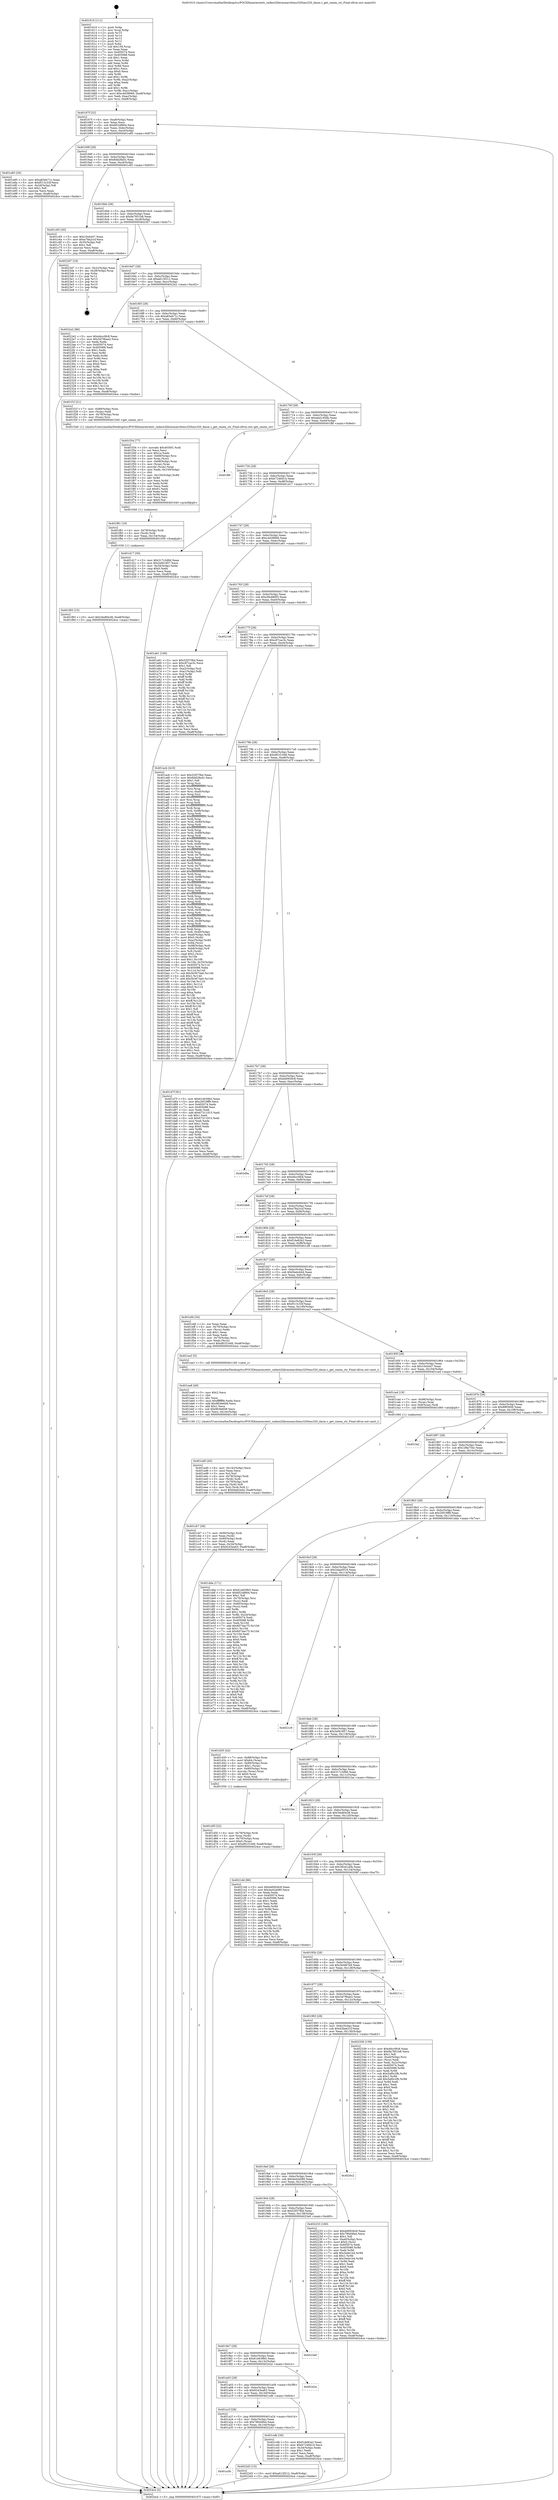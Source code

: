 digraph "0x401610" {
  label = "0x401610 (/mnt/c/Users/mathe/Desktop/tcc/POCII/binaries/extr_radare2librasmarchtms320tms320_dasm.c_get_cmem_str_Final-ollvm.out::main(0))"
  labelloc = "t"
  node[shape=record]

  Entry [label="",width=0.3,height=0.3,shape=circle,fillcolor=black,style=filled]
  "0x40167f" [label="{
     0x40167f [32]\l
     | [instrs]\l
     &nbsp;&nbsp;0x40167f \<+6\>: mov -0xa8(%rbp),%eax\l
     &nbsp;&nbsp;0x401685 \<+2\>: mov %eax,%ecx\l
     &nbsp;&nbsp;0x401687 \<+6\>: sub $0x8524f664,%ecx\l
     &nbsp;&nbsp;0x40168d \<+6\>: mov %eax,-0xbc(%rbp)\l
     &nbsp;&nbsp;0x401693 \<+6\>: mov %ecx,-0xc0(%rbp)\l
     &nbsp;&nbsp;0x401699 \<+6\>: je 0000000000401e85 \<main+0x875\>\l
  }"]
  "0x401e85" [label="{
     0x401e85 [30]\l
     | [instrs]\l
     &nbsp;&nbsp;0x401e85 \<+5\>: mov $0xa83eb71c,%eax\l
     &nbsp;&nbsp;0x401e8a \<+5\>: mov $0xf513c33f,%ecx\l
     &nbsp;&nbsp;0x401e8f \<+3\>: mov -0x2d(%rbp),%dl\l
     &nbsp;&nbsp;0x401e92 \<+3\>: test $0x1,%dl\l
     &nbsp;&nbsp;0x401e95 \<+3\>: cmovne %ecx,%eax\l
     &nbsp;&nbsp;0x401e98 \<+6\>: mov %eax,-0xa8(%rbp)\l
     &nbsp;&nbsp;0x401e9e \<+5\>: jmp 00000000004024ce \<main+0xebe\>\l
  }"]
  "0x40169f" [label="{
     0x40169f [28]\l
     | [instrs]\l
     &nbsp;&nbsp;0x40169f \<+5\>: jmp 00000000004016a4 \<main+0x94\>\l
     &nbsp;&nbsp;0x4016a4 \<+6\>: mov -0xbc(%rbp),%eax\l
     &nbsp;&nbsp;0x4016aa \<+5\>: sub $0x8dd28a5c,%eax\l
     &nbsp;&nbsp;0x4016af \<+6\>: mov %eax,-0xc4(%rbp)\l
     &nbsp;&nbsp;0x4016b5 \<+6\>: je 0000000000401c65 \<main+0x655\>\l
  }"]
  Exit [label="",width=0.3,height=0.3,shape=circle,fillcolor=black,style=filled,peripheries=2]
  "0x401c65" [label="{
     0x401c65 [30]\l
     | [instrs]\l
     &nbsp;&nbsp;0x401c65 \<+5\>: mov $0x10cb447,%eax\l
     &nbsp;&nbsp;0x401c6a \<+5\>: mov $0xe78a2ccf,%ecx\l
     &nbsp;&nbsp;0x401c6f \<+3\>: mov -0x35(%rbp),%dl\l
     &nbsp;&nbsp;0x401c72 \<+3\>: test $0x1,%dl\l
     &nbsp;&nbsp;0x401c75 \<+3\>: cmovne %ecx,%eax\l
     &nbsp;&nbsp;0x401c78 \<+6\>: mov %eax,-0xa8(%rbp)\l
     &nbsp;&nbsp;0x401c7e \<+5\>: jmp 00000000004024ce \<main+0xebe\>\l
  }"]
  "0x4016bb" [label="{
     0x4016bb [28]\l
     | [instrs]\l
     &nbsp;&nbsp;0x4016bb \<+5\>: jmp 00000000004016c0 \<main+0xb0\>\l
     &nbsp;&nbsp;0x4016c0 \<+6\>: mov -0xbc(%rbp),%eax\l
     &nbsp;&nbsp;0x4016c6 \<+5\>: sub $0x9a7851b8,%eax\l
     &nbsp;&nbsp;0x4016cb \<+6\>: mov %eax,-0xc8(%rbp)\l
     &nbsp;&nbsp;0x4016d1 \<+6\>: je 00000000004023d7 \<main+0xdc7\>\l
  }"]
  "0x401a3b" [label="{
     0x401a3b\l
  }", style=dashed]
  "0x4023d7" [label="{
     0x4023d7 [18]\l
     | [instrs]\l
     &nbsp;&nbsp;0x4023d7 \<+3\>: mov -0x2c(%rbp),%eax\l
     &nbsp;&nbsp;0x4023da \<+4\>: lea -0x28(%rbp),%rsp\l
     &nbsp;&nbsp;0x4023de \<+1\>: pop %rbx\l
     &nbsp;&nbsp;0x4023df \<+2\>: pop %r12\l
     &nbsp;&nbsp;0x4023e1 \<+2\>: pop %r13\l
     &nbsp;&nbsp;0x4023e3 \<+2\>: pop %r14\l
     &nbsp;&nbsp;0x4023e5 \<+2\>: pop %r15\l
     &nbsp;&nbsp;0x4023e7 \<+1\>: pop %rbp\l
     &nbsp;&nbsp;0x4023e8 \<+1\>: ret\l
  }"]
  "0x4016d7" [label="{
     0x4016d7 [28]\l
     | [instrs]\l
     &nbsp;&nbsp;0x4016d7 \<+5\>: jmp 00000000004016dc \<main+0xcc\>\l
     &nbsp;&nbsp;0x4016dc \<+6\>: mov -0xbc(%rbp),%eax\l
     &nbsp;&nbsp;0x4016e2 \<+5\>: sub $0xa613f212,%eax\l
     &nbsp;&nbsp;0x4016e7 \<+6\>: mov %eax,-0xcc(%rbp)\l
     &nbsp;&nbsp;0x4016ed \<+6\>: je 00000000004022e2 \<main+0xcd2\>\l
  }"]
  "0x4022d3" [label="{
     0x4022d3 [15]\l
     | [instrs]\l
     &nbsp;&nbsp;0x4022d3 \<+10\>: movl $0xa613f212,-0xa8(%rbp)\l
     &nbsp;&nbsp;0x4022dd \<+5\>: jmp 00000000004024ce \<main+0xebe\>\l
  }"]
  "0x4022e2" [label="{
     0x4022e2 [86]\l
     | [instrs]\l
     &nbsp;&nbsp;0x4022e2 \<+5\>: mov $0xddcc0fc8,%eax\l
     &nbsp;&nbsp;0x4022e7 \<+5\>: mov $0x3d79bae2,%ecx\l
     &nbsp;&nbsp;0x4022ec \<+2\>: xor %edx,%edx\l
     &nbsp;&nbsp;0x4022ee \<+7\>: mov 0x405074,%esi\l
     &nbsp;&nbsp;0x4022f5 \<+7\>: mov 0x405088,%edi\l
     &nbsp;&nbsp;0x4022fc \<+3\>: sub $0x1,%edx\l
     &nbsp;&nbsp;0x4022ff \<+3\>: mov %esi,%r8d\l
     &nbsp;&nbsp;0x402302 \<+3\>: add %edx,%r8d\l
     &nbsp;&nbsp;0x402305 \<+4\>: imul %r8d,%esi\l
     &nbsp;&nbsp;0x402309 \<+3\>: and $0x1,%esi\l
     &nbsp;&nbsp;0x40230c \<+3\>: cmp $0x0,%esi\l
     &nbsp;&nbsp;0x40230f \<+4\>: sete %r9b\l
     &nbsp;&nbsp;0x402313 \<+3\>: cmp $0xa,%edi\l
     &nbsp;&nbsp;0x402316 \<+4\>: setl %r10b\l
     &nbsp;&nbsp;0x40231a \<+3\>: mov %r9b,%r11b\l
     &nbsp;&nbsp;0x40231d \<+3\>: and %r10b,%r11b\l
     &nbsp;&nbsp;0x402320 \<+3\>: xor %r10b,%r9b\l
     &nbsp;&nbsp;0x402323 \<+3\>: or %r9b,%r11b\l
     &nbsp;&nbsp;0x402326 \<+4\>: test $0x1,%r11b\l
     &nbsp;&nbsp;0x40232a \<+3\>: cmovne %ecx,%eax\l
     &nbsp;&nbsp;0x40232d \<+6\>: mov %eax,-0xa8(%rbp)\l
     &nbsp;&nbsp;0x402333 \<+5\>: jmp 00000000004024ce \<main+0xebe\>\l
  }"]
  "0x4016f3" [label="{
     0x4016f3 [28]\l
     | [instrs]\l
     &nbsp;&nbsp;0x4016f3 \<+5\>: jmp 00000000004016f8 \<main+0xe8\>\l
     &nbsp;&nbsp;0x4016f8 \<+6\>: mov -0xbc(%rbp),%eax\l
     &nbsp;&nbsp;0x4016fe \<+5\>: sub $0xa83eb71c,%eax\l
     &nbsp;&nbsp;0x401703 \<+6\>: mov %eax,-0xd0(%rbp)\l
     &nbsp;&nbsp;0x401709 \<+6\>: je 0000000000401f1f \<main+0x90f\>\l
  }"]
  "0x401f93" [label="{
     0x401f93 [15]\l
     | [instrs]\l
     &nbsp;&nbsp;0x401f93 \<+10\>: movl $0x34e80e38,-0xa8(%rbp)\l
     &nbsp;&nbsp;0x401f9d \<+5\>: jmp 00000000004024ce \<main+0xebe\>\l
  }"]
  "0x401f1f" [label="{
     0x401f1f [21]\l
     | [instrs]\l
     &nbsp;&nbsp;0x401f1f \<+7\>: mov -0x88(%rbp),%rax\l
     &nbsp;&nbsp;0x401f26 \<+2\>: mov (%rax),%edi\l
     &nbsp;&nbsp;0x401f28 \<+4\>: mov -0x78(%rbp),%rax\l
     &nbsp;&nbsp;0x401f2c \<+3\>: mov (%rax),%rsi\l
     &nbsp;&nbsp;0x401f2f \<+5\>: call 00000000004015e0 \<get_cmem_str\>\l
     | [calls]\l
     &nbsp;&nbsp;0x4015e0 \{1\} (/mnt/c/Users/mathe/Desktop/tcc/POCII/binaries/extr_radare2librasmarchtms320tms320_dasm.c_get_cmem_str_Final-ollvm.out::get_cmem_str)\l
  }"]
  "0x40170f" [label="{
     0x40170f [28]\l
     | [instrs]\l
     &nbsp;&nbsp;0x40170f \<+5\>: jmp 0000000000401714 \<main+0x104\>\l
     &nbsp;&nbsp;0x401714 \<+6\>: mov -0xbc(%rbp),%eax\l
     &nbsp;&nbsp;0x40171a \<+5\>: sub $0xabd145db,%eax\l
     &nbsp;&nbsp;0x40171f \<+6\>: mov %eax,-0xd4(%rbp)\l
     &nbsp;&nbsp;0x401725 \<+6\>: je 0000000000401ffd \<main+0x9ed\>\l
  }"]
  "0x401f81" [label="{
     0x401f81 [18]\l
     | [instrs]\l
     &nbsp;&nbsp;0x401f81 \<+4\>: mov -0x78(%rbp),%rdi\l
     &nbsp;&nbsp;0x401f85 \<+3\>: mov (%rdi),%rdi\l
     &nbsp;&nbsp;0x401f88 \<+6\>: mov %eax,-0x154(%rbp)\l
     &nbsp;&nbsp;0x401f8e \<+5\>: call 0000000000401030 \<free@plt\>\l
     | [calls]\l
     &nbsp;&nbsp;0x401030 \{1\} (unknown)\l
  }"]
  "0x401ffd" [label="{
     0x401ffd\l
  }", style=dashed]
  "0x40172b" [label="{
     0x40172b [28]\l
     | [instrs]\l
     &nbsp;&nbsp;0x40172b \<+5\>: jmp 0000000000401730 \<main+0x120\>\l
     &nbsp;&nbsp;0x401730 \<+6\>: mov -0xbc(%rbp),%eax\l
     &nbsp;&nbsp;0x401736 \<+5\>: sub $0xb7246d14,%eax\l
     &nbsp;&nbsp;0x40173b \<+6\>: mov %eax,-0xd8(%rbp)\l
     &nbsp;&nbsp;0x401741 \<+6\>: je 0000000000401d17 \<main+0x707\>\l
  }"]
  "0x401f34" [label="{
     0x401f34 [77]\l
     | [instrs]\l
     &nbsp;&nbsp;0x401f34 \<+10\>: movabs $0x4030f1,%rdi\l
     &nbsp;&nbsp;0x401f3e \<+2\>: xor %ecx,%ecx\l
     &nbsp;&nbsp;0x401f40 \<+5\>: mov $0x1a,%edx\l
     &nbsp;&nbsp;0x401f45 \<+4\>: mov -0x68(%rbp),%rsi\l
     &nbsp;&nbsp;0x401f49 \<+3\>: mov %rax,(%rsi)\l
     &nbsp;&nbsp;0x401f4c \<+4\>: mov -0x68(%rbp),%rax\l
     &nbsp;&nbsp;0x401f50 \<+3\>: mov (%rax),%rax\l
     &nbsp;&nbsp;0x401f53 \<+3\>: movsbl (%rax),%eax\l
     &nbsp;&nbsp;0x401f56 \<+6\>: mov %edx,-0x150(%rbp)\l
     &nbsp;&nbsp;0x401f5c \<+1\>: cltd\l
     &nbsp;&nbsp;0x401f5d \<+7\>: mov -0x150(%rbp),%r8d\l
     &nbsp;&nbsp;0x401f64 \<+3\>: idiv %r8d\l
     &nbsp;&nbsp;0x401f67 \<+3\>: mov %ecx,%r9d\l
     &nbsp;&nbsp;0x401f6a \<+3\>: sub %edx,%r9d\l
     &nbsp;&nbsp;0x401f6d \<+2\>: mov %ecx,%edx\l
     &nbsp;&nbsp;0x401f6f \<+3\>: sub $0x61,%edx\l
     &nbsp;&nbsp;0x401f72 \<+3\>: add %edx,%r9d\l
     &nbsp;&nbsp;0x401f75 \<+3\>: sub %r9d,%ecx\l
     &nbsp;&nbsp;0x401f78 \<+2\>: mov %ecx,%esi\l
     &nbsp;&nbsp;0x401f7a \<+2\>: mov $0x0,%al\l
     &nbsp;&nbsp;0x401f7c \<+5\>: call 0000000000401040 \<printf@plt\>\l
     | [calls]\l
     &nbsp;&nbsp;0x401040 \{1\} (unknown)\l
  }"]
  "0x401d17" [label="{
     0x401d17 [30]\l
     | [instrs]\l
     &nbsp;&nbsp;0x401d17 \<+5\>: mov $0x317c3d9d,%eax\l
     &nbsp;&nbsp;0x401d1c \<+5\>: mov $0x2ef41857,%ecx\l
     &nbsp;&nbsp;0x401d21 \<+3\>: mov -0x34(%rbp),%edx\l
     &nbsp;&nbsp;0x401d24 \<+3\>: cmp $0x0,%edx\l
     &nbsp;&nbsp;0x401d27 \<+3\>: cmove %ecx,%eax\l
     &nbsp;&nbsp;0x401d2a \<+6\>: mov %eax,-0xa8(%rbp)\l
     &nbsp;&nbsp;0x401d30 \<+5\>: jmp 00000000004024ce \<main+0xebe\>\l
  }"]
  "0x401747" [label="{
     0x401747 [28]\l
     | [instrs]\l
     &nbsp;&nbsp;0x401747 \<+5\>: jmp 000000000040174c \<main+0x13c\>\l
     &nbsp;&nbsp;0x40174c \<+6\>: mov -0xbc(%rbp),%eax\l
     &nbsp;&nbsp;0x401752 \<+5\>: sub $0xc4d38666,%eax\l
     &nbsp;&nbsp;0x401757 \<+6\>: mov %eax,-0xdc(%rbp)\l
     &nbsp;&nbsp;0x40175d \<+6\>: je 0000000000401a61 \<main+0x451\>\l
  }"]
  "0x401ed0" [label="{
     0x401ed0 [45]\l
     | [instrs]\l
     &nbsp;&nbsp;0x401ed0 \<+6\>: mov -0x14c(%rbp),%ecx\l
     &nbsp;&nbsp;0x401ed6 \<+3\>: imul %eax,%ecx\l
     &nbsp;&nbsp;0x401ed9 \<+3\>: mov %cl,%sil\l
     &nbsp;&nbsp;0x401edc \<+4\>: mov -0x78(%rbp),%rdi\l
     &nbsp;&nbsp;0x401ee0 \<+3\>: mov (%rdi),%rdi\l
     &nbsp;&nbsp;0x401ee3 \<+4\>: mov -0x70(%rbp),%r8\l
     &nbsp;&nbsp;0x401ee7 \<+3\>: movslq (%r8),%r8\l
     &nbsp;&nbsp;0x401eea \<+4\>: mov %sil,(%rdi,%r8,1)\l
     &nbsp;&nbsp;0x401eee \<+10\>: movl $0xf4abcb44,-0xa8(%rbp)\l
     &nbsp;&nbsp;0x401ef8 \<+5\>: jmp 00000000004024ce \<main+0xebe\>\l
  }"]
  "0x401a61" [label="{
     0x401a61 [106]\l
     | [instrs]\l
     &nbsp;&nbsp;0x401a61 \<+5\>: mov $0x52f37fbd,%eax\l
     &nbsp;&nbsp;0x401a66 \<+5\>: mov $0xc87cac3c,%ecx\l
     &nbsp;&nbsp;0x401a6b \<+2\>: mov $0x1,%dl\l
     &nbsp;&nbsp;0x401a6d \<+7\>: mov -0xa2(%rbp),%sil\l
     &nbsp;&nbsp;0x401a74 \<+7\>: mov -0xa1(%rbp),%dil\l
     &nbsp;&nbsp;0x401a7b \<+3\>: mov %sil,%r8b\l
     &nbsp;&nbsp;0x401a7e \<+4\>: xor $0xff,%r8b\l
     &nbsp;&nbsp;0x401a82 \<+3\>: mov %dil,%r9b\l
     &nbsp;&nbsp;0x401a85 \<+4\>: xor $0xff,%r9b\l
     &nbsp;&nbsp;0x401a89 \<+3\>: xor $0x1,%dl\l
     &nbsp;&nbsp;0x401a8c \<+3\>: mov %r8b,%r10b\l
     &nbsp;&nbsp;0x401a8f \<+4\>: and $0xff,%r10b\l
     &nbsp;&nbsp;0x401a93 \<+3\>: and %dl,%sil\l
     &nbsp;&nbsp;0x401a96 \<+3\>: mov %r9b,%r11b\l
     &nbsp;&nbsp;0x401a99 \<+4\>: and $0xff,%r11b\l
     &nbsp;&nbsp;0x401a9d \<+3\>: and %dl,%dil\l
     &nbsp;&nbsp;0x401aa0 \<+3\>: or %sil,%r10b\l
     &nbsp;&nbsp;0x401aa3 \<+3\>: or %dil,%r11b\l
     &nbsp;&nbsp;0x401aa6 \<+3\>: xor %r11b,%r10b\l
     &nbsp;&nbsp;0x401aa9 \<+3\>: or %r9b,%r8b\l
     &nbsp;&nbsp;0x401aac \<+4\>: xor $0xff,%r8b\l
     &nbsp;&nbsp;0x401ab0 \<+3\>: or $0x1,%dl\l
     &nbsp;&nbsp;0x401ab3 \<+3\>: and %dl,%r8b\l
     &nbsp;&nbsp;0x401ab6 \<+3\>: or %r8b,%r10b\l
     &nbsp;&nbsp;0x401ab9 \<+4\>: test $0x1,%r10b\l
     &nbsp;&nbsp;0x401abd \<+3\>: cmovne %ecx,%eax\l
     &nbsp;&nbsp;0x401ac0 \<+6\>: mov %eax,-0xa8(%rbp)\l
     &nbsp;&nbsp;0x401ac6 \<+5\>: jmp 00000000004024ce \<main+0xebe\>\l
  }"]
  "0x401763" [label="{
     0x401763 [28]\l
     | [instrs]\l
     &nbsp;&nbsp;0x401763 \<+5\>: jmp 0000000000401768 \<main+0x158\>\l
     &nbsp;&nbsp;0x401768 \<+6\>: mov -0xbc(%rbp),%eax\l
     &nbsp;&nbsp;0x40176e \<+5\>: sub $0xc8448d05,%eax\l
     &nbsp;&nbsp;0x401773 \<+6\>: mov %eax,-0xe0(%rbp)\l
     &nbsp;&nbsp;0x401779 \<+6\>: je 0000000000402146 \<main+0xb36\>\l
  }"]
  "0x4024ce" [label="{
     0x4024ce [5]\l
     | [instrs]\l
     &nbsp;&nbsp;0x4024ce \<+5\>: jmp 000000000040167f \<main+0x6f\>\l
  }"]
  "0x401610" [label="{
     0x401610 [111]\l
     | [instrs]\l
     &nbsp;&nbsp;0x401610 \<+1\>: push %rbp\l
     &nbsp;&nbsp;0x401611 \<+3\>: mov %rsp,%rbp\l
     &nbsp;&nbsp;0x401614 \<+2\>: push %r15\l
     &nbsp;&nbsp;0x401616 \<+2\>: push %r14\l
     &nbsp;&nbsp;0x401618 \<+2\>: push %r13\l
     &nbsp;&nbsp;0x40161a \<+2\>: push %r12\l
     &nbsp;&nbsp;0x40161c \<+1\>: push %rbx\l
     &nbsp;&nbsp;0x40161d \<+7\>: sub $0x158,%rsp\l
     &nbsp;&nbsp;0x401624 \<+2\>: xor %eax,%eax\l
     &nbsp;&nbsp;0x401626 \<+7\>: mov 0x405074,%ecx\l
     &nbsp;&nbsp;0x40162d \<+7\>: mov 0x405088,%edx\l
     &nbsp;&nbsp;0x401634 \<+3\>: sub $0x1,%eax\l
     &nbsp;&nbsp;0x401637 \<+3\>: mov %ecx,%r8d\l
     &nbsp;&nbsp;0x40163a \<+3\>: add %eax,%r8d\l
     &nbsp;&nbsp;0x40163d \<+4\>: imul %r8d,%ecx\l
     &nbsp;&nbsp;0x401641 \<+3\>: and $0x1,%ecx\l
     &nbsp;&nbsp;0x401644 \<+3\>: cmp $0x0,%ecx\l
     &nbsp;&nbsp;0x401647 \<+4\>: sete %r9b\l
     &nbsp;&nbsp;0x40164b \<+4\>: and $0x1,%r9b\l
     &nbsp;&nbsp;0x40164f \<+7\>: mov %r9b,-0xa2(%rbp)\l
     &nbsp;&nbsp;0x401656 \<+3\>: cmp $0xa,%edx\l
     &nbsp;&nbsp;0x401659 \<+4\>: setl %r9b\l
     &nbsp;&nbsp;0x40165d \<+4\>: and $0x1,%r9b\l
     &nbsp;&nbsp;0x401661 \<+7\>: mov %r9b,-0xa1(%rbp)\l
     &nbsp;&nbsp;0x401668 \<+10\>: movl $0xc4d38666,-0xa8(%rbp)\l
     &nbsp;&nbsp;0x401672 \<+6\>: mov %edi,-0xac(%rbp)\l
     &nbsp;&nbsp;0x401678 \<+7\>: mov %rsi,-0xb8(%rbp)\l
  }"]
  "0x401ea8" [label="{
     0x401ea8 [40]\l
     | [instrs]\l
     &nbsp;&nbsp;0x401ea8 \<+5\>: mov $0x2,%ecx\l
     &nbsp;&nbsp;0x401ead \<+1\>: cltd\l
     &nbsp;&nbsp;0x401eae \<+2\>: idiv %ecx\l
     &nbsp;&nbsp;0x401eb0 \<+6\>: imul $0xfffffffe,%edx,%ecx\l
     &nbsp;&nbsp;0x401eb6 \<+6\>: add $0x9fc9e608,%ecx\l
     &nbsp;&nbsp;0x401ebc \<+3\>: add $0x1,%ecx\l
     &nbsp;&nbsp;0x401ebf \<+6\>: sub $0x9fc9e608,%ecx\l
     &nbsp;&nbsp;0x401ec5 \<+6\>: mov %ecx,-0x14c(%rbp)\l
     &nbsp;&nbsp;0x401ecb \<+5\>: call 0000000000401160 \<next_i\>\l
     | [calls]\l
     &nbsp;&nbsp;0x401160 \{1\} (/mnt/c/Users/mathe/Desktop/tcc/POCII/binaries/extr_radare2librasmarchtms320tms320_dasm.c_get_cmem_str_Final-ollvm.out::next_i)\l
  }"]
  "0x402146" [label="{
     0x402146\l
  }", style=dashed]
  "0x40177f" [label="{
     0x40177f [28]\l
     | [instrs]\l
     &nbsp;&nbsp;0x40177f \<+5\>: jmp 0000000000401784 \<main+0x174\>\l
     &nbsp;&nbsp;0x401784 \<+6\>: mov -0xbc(%rbp),%eax\l
     &nbsp;&nbsp;0x40178a \<+5\>: sub $0xc87cac3c,%eax\l
     &nbsp;&nbsp;0x40178f \<+6\>: mov %eax,-0xe4(%rbp)\l
     &nbsp;&nbsp;0x401795 \<+6\>: je 0000000000401acb \<main+0x4bb\>\l
  }"]
  "0x401d5f" [label="{
     0x401d5f [32]\l
     | [instrs]\l
     &nbsp;&nbsp;0x401d5f \<+4\>: mov -0x78(%rbp),%rdi\l
     &nbsp;&nbsp;0x401d63 \<+3\>: mov %rax,(%rdi)\l
     &nbsp;&nbsp;0x401d66 \<+4\>: mov -0x70(%rbp),%rax\l
     &nbsp;&nbsp;0x401d6a \<+6\>: movl $0x0,(%rax)\l
     &nbsp;&nbsp;0x401d70 \<+10\>: movl $0xd81f1448,-0xa8(%rbp)\l
     &nbsp;&nbsp;0x401d7a \<+5\>: jmp 00000000004024ce \<main+0xebe\>\l
  }"]
  "0x401acb" [label="{
     0x401acb [410]\l
     | [instrs]\l
     &nbsp;&nbsp;0x401acb \<+5\>: mov $0x52f37fbd,%eax\l
     &nbsp;&nbsp;0x401ad0 \<+5\>: mov $0x8dd28a5c,%ecx\l
     &nbsp;&nbsp;0x401ad5 \<+2\>: mov $0x1,%dl\l
     &nbsp;&nbsp;0x401ad7 \<+3\>: mov %rsp,%rsi\l
     &nbsp;&nbsp;0x401ada \<+4\>: add $0xfffffffffffffff0,%rsi\l
     &nbsp;&nbsp;0x401ade \<+3\>: mov %rsi,%rsp\l
     &nbsp;&nbsp;0x401ae1 \<+7\>: mov %rsi,-0xa0(%rbp)\l
     &nbsp;&nbsp;0x401ae8 \<+3\>: mov %rsp,%rsi\l
     &nbsp;&nbsp;0x401aeb \<+4\>: add $0xfffffffffffffff0,%rsi\l
     &nbsp;&nbsp;0x401aef \<+3\>: mov %rsi,%rsp\l
     &nbsp;&nbsp;0x401af2 \<+3\>: mov %rsp,%rdi\l
     &nbsp;&nbsp;0x401af5 \<+4\>: add $0xfffffffffffffff0,%rdi\l
     &nbsp;&nbsp;0x401af9 \<+3\>: mov %rdi,%rsp\l
     &nbsp;&nbsp;0x401afc \<+7\>: mov %rdi,-0x98(%rbp)\l
     &nbsp;&nbsp;0x401b03 \<+3\>: mov %rsp,%rdi\l
     &nbsp;&nbsp;0x401b06 \<+4\>: add $0xfffffffffffffff0,%rdi\l
     &nbsp;&nbsp;0x401b0a \<+3\>: mov %rdi,%rsp\l
     &nbsp;&nbsp;0x401b0d \<+7\>: mov %rdi,-0x90(%rbp)\l
     &nbsp;&nbsp;0x401b14 \<+3\>: mov %rsp,%rdi\l
     &nbsp;&nbsp;0x401b17 \<+4\>: add $0xfffffffffffffff0,%rdi\l
     &nbsp;&nbsp;0x401b1b \<+3\>: mov %rdi,%rsp\l
     &nbsp;&nbsp;0x401b1e \<+7\>: mov %rdi,-0x88(%rbp)\l
     &nbsp;&nbsp;0x401b25 \<+3\>: mov %rsp,%rdi\l
     &nbsp;&nbsp;0x401b28 \<+4\>: add $0xfffffffffffffff0,%rdi\l
     &nbsp;&nbsp;0x401b2c \<+3\>: mov %rdi,%rsp\l
     &nbsp;&nbsp;0x401b2f \<+4\>: mov %rdi,-0x80(%rbp)\l
     &nbsp;&nbsp;0x401b33 \<+3\>: mov %rsp,%rdi\l
     &nbsp;&nbsp;0x401b36 \<+4\>: add $0xfffffffffffffff0,%rdi\l
     &nbsp;&nbsp;0x401b3a \<+3\>: mov %rdi,%rsp\l
     &nbsp;&nbsp;0x401b3d \<+4\>: mov %rdi,-0x78(%rbp)\l
     &nbsp;&nbsp;0x401b41 \<+3\>: mov %rsp,%rdi\l
     &nbsp;&nbsp;0x401b44 \<+4\>: add $0xfffffffffffffff0,%rdi\l
     &nbsp;&nbsp;0x401b48 \<+3\>: mov %rdi,%rsp\l
     &nbsp;&nbsp;0x401b4b \<+4\>: mov %rdi,-0x70(%rbp)\l
     &nbsp;&nbsp;0x401b4f \<+3\>: mov %rsp,%rdi\l
     &nbsp;&nbsp;0x401b52 \<+4\>: add $0xfffffffffffffff0,%rdi\l
     &nbsp;&nbsp;0x401b56 \<+3\>: mov %rdi,%rsp\l
     &nbsp;&nbsp;0x401b59 \<+4\>: mov %rdi,-0x68(%rbp)\l
     &nbsp;&nbsp;0x401b5d \<+3\>: mov %rsp,%rdi\l
     &nbsp;&nbsp;0x401b60 \<+4\>: add $0xfffffffffffffff0,%rdi\l
     &nbsp;&nbsp;0x401b64 \<+3\>: mov %rdi,%rsp\l
     &nbsp;&nbsp;0x401b67 \<+4\>: mov %rdi,-0x60(%rbp)\l
     &nbsp;&nbsp;0x401b6b \<+3\>: mov %rsp,%rdi\l
     &nbsp;&nbsp;0x401b6e \<+4\>: add $0xfffffffffffffff0,%rdi\l
     &nbsp;&nbsp;0x401b72 \<+3\>: mov %rdi,%rsp\l
     &nbsp;&nbsp;0x401b75 \<+4\>: mov %rdi,-0x58(%rbp)\l
     &nbsp;&nbsp;0x401b79 \<+3\>: mov %rsp,%rdi\l
     &nbsp;&nbsp;0x401b7c \<+4\>: add $0xfffffffffffffff0,%rdi\l
     &nbsp;&nbsp;0x401b80 \<+3\>: mov %rdi,%rsp\l
     &nbsp;&nbsp;0x401b83 \<+4\>: mov %rdi,-0x50(%rbp)\l
     &nbsp;&nbsp;0x401b87 \<+3\>: mov %rsp,%rdi\l
     &nbsp;&nbsp;0x401b8a \<+4\>: add $0xfffffffffffffff0,%rdi\l
     &nbsp;&nbsp;0x401b8e \<+3\>: mov %rdi,%rsp\l
     &nbsp;&nbsp;0x401b91 \<+4\>: mov %rdi,-0x48(%rbp)\l
     &nbsp;&nbsp;0x401b95 \<+3\>: mov %rsp,%rdi\l
     &nbsp;&nbsp;0x401b98 \<+4\>: add $0xfffffffffffffff0,%rdi\l
     &nbsp;&nbsp;0x401b9c \<+3\>: mov %rdi,%rsp\l
     &nbsp;&nbsp;0x401b9f \<+4\>: mov %rdi,-0x40(%rbp)\l
     &nbsp;&nbsp;0x401ba3 \<+7\>: mov -0xa0(%rbp),%rdi\l
     &nbsp;&nbsp;0x401baa \<+6\>: movl $0x0,(%rdi)\l
     &nbsp;&nbsp;0x401bb0 \<+7\>: mov -0xac(%rbp),%r8d\l
     &nbsp;&nbsp;0x401bb7 \<+3\>: mov %r8d,(%rsi)\l
     &nbsp;&nbsp;0x401bba \<+7\>: mov -0x98(%rbp),%rdi\l
     &nbsp;&nbsp;0x401bc1 \<+7\>: mov -0xb8(%rbp),%r9\l
     &nbsp;&nbsp;0x401bc8 \<+3\>: mov %r9,(%rdi)\l
     &nbsp;&nbsp;0x401bcb \<+3\>: cmpl $0x2,(%rsi)\l
     &nbsp;&nbsp;0x401bce \<+4\>: setne %r10b\l
     &nbsp;&nbsp;0x401bd2 \<+4\>: and $0x1,%r10b\l
     &nbsp;&nbsp;0x401bd6 \<+4\>: mov %r10b,-0x35(%rbp)\l
     &nbsp;&nbsp;0x401bda \<+8\>: mov 0x405074,%r11d\l
     &nbsp;&nbsp;0x401be2 \<+7\>: mov 0x405088,%ebx\l
     &nbsp;&nbsp;0x401be9 \<+3\>: mov %r11d,%r14d\l
     &nbsp;&nbsp;0x401bec \<+7\>: sub $0x5b3674a0,%r14d\l
     &nbsp;&nbsp;0x401bf3 \<+4\>: sub $0x1,%r14d\l
     &nbsp;&nbsp;0x401bf7 \<+7\>: add $0x5b3674a0,%r14d\l
     &nbsp;&nbsp;0x401bfe \<+4\>: imul %r14d,%r11d\l
     &nbsp;&nbsp;0x401c02 \<+4\>: and $0x1,%r11d\l
     &nbsp;&nbsp;0x401c06 \<+4\>: cmp $0x0,%r11d\l
     &nbsp;&nbsp;0x401c0a \<+4\>: sete %r10b\l
     &nbsp;&nbsp;0x401c0e \<+3\>: cmp $0xa,%ebx\l
     &nbsp;&nbsp;0x401c11 \<+4\>: setl %r15b\l
     &nbsp;&nbsp;0x401c15 \<+3\>: mov %r10b,%r12b\l
     &nbsp;&nbsp;0x401c18 \<+4\>: xor $0xff,%r12b\l
     &nbsp;&nbsp;0x401c1c \<+3\>: mov %r15b,%r13b\l
     &nbsp;&nbsp;0x401c1f \<+4\>: xor $0xff,%r13b\l
     &nbsp;&nbsp;0x401c23 \<+3\>: xor $0x1,%dl\l
     &nbsp;&nbsp;0x401c26 \<+3\>: mov %r12b,%sil\l
     &nbsp;&nbsp;0x401c29 \<+4\>: and $0xff,%sil\l
     &nbsp;&nbsp;0x401c2d \<+3\>: and %dl,%r10b\l
     &nbsp;&nbsp;0x401c30 \<+3\>: mov %r13b,%dil\l
     &nbsp;&nbsp;0x401c33 \<+4\>: and $0xff,%dil\l
     &nbsp;&nbsp;0x401c37 \<+3\>: and %dl,%r15b\l
     &nbsp;&nbsp;0x401c3a \<+3\>: or %r10b,%sil\l
     &nbsp;&nbsp;0x401c3d \<+3\>: or %r15b,%dil\l
     &nbsp;&nbsp;0x401c40 \<+3\>: xor %dil,%sil\l
     &nbsp;&nbsp;0x401c43 \<+3\>: or %r13b,%r12b\l
     &nbsp;&nbsp;0x401c46 \<+4\>: xor $0xff,%r12b\l
     &nbsp;&nbsp;0x401c4a \<+3\>: or $0x1,%dl\l
     &nbsp;&nbsp;0x401c4d \<+3\>: and %dl,%r12b\l
     &nbsp;&nbsp;0x401c50 \<+3\>: or %r12b,%sil\l
     &nbsp;&nbsp;0x401c53 \<+4\>: test $0x1,%sil\l
     &nbsp;&nbsp;0x401c57 \<+3\>: cmovne %ecx,%eax\l
     &nbsp;&nbsp;0x401c5a \<+6\>: mov %eax,-0xa8(%rbp)\l
     &nbsp;&nbsp;0x401c60 \<+5\>: jmp 00000000004024ce \<main+0xebe\>\l
  }"]
  "0x40179b" [label="{
     0x40179b [28]\l
     | [instrs]\l
     &nbsp;&nbsp;0x40179b \<+5\>: jmp 00000000004017a0 \<main+0x190\>\l
     &nbsp;&nbsp;0x4017a0 \<+6\>: mov -0xbc(%rbp),%eax\l
     &nbsp;&nbsp;0x4017a6 \<+5\>: sub $0xd81f1448,%eax\l
     &nbsp;&nbsp;0x4017ab \<+6\>: mov %eax,-0xe8(%rbp)\l
     &nbsp;&nbsp;0x4017b1 \<+6\>: je 0000000000401d7f \<main+0x76f\>\l
  }"]
  "0x401a1f" [label="{
     0x401a1f [28]\l
     | [instrs]\l
     &nbsp;&nbsp;0x401a1f \<+5\>: jmp 0000000000401a24 \<main+0x414\>\l
     &nbsp;&nbsp;0x401a24 \<+6\>: mov -0xbc(%rbp),%eax\l
     &nbsp;&nbsp;0x401a2a \<+5\>: sub $0x780d4fa4,%eax\l
     &nbsp;&nbsp;0x401a2f \<+6\>: mov %eax,-0x144(%rbp)\l
     &nbsp;&nbsp;0x401a35 \<+6\>: je 00000000004022d3 \<main+0xcc3\>\l
  }"]
  "0x401cdb" [label="{
     0x401cdb [30]\l
     | [instrs]\l
     &nbsp;&nbsp;0x401cdb \<+5\>: mov $0xf1de82e2,%eax\l
     &nbsp;&nbsp;0x401ce0 \<+5\>: mov $0xb7246d14,%ecx\l
     &nbsp;&nbsp;0x401ce5 \<+3\>: mov -0x34(%rbp),%edx\l
     &nbsp;&nbsp;0x401ce8 \<+3\>: cmp $0x1,%edx\l
     &nbsp;&nbsp;0x401ceb \<+3\>: cmovl %ecx,%eax\l
     &nbsp;&nbsp;0x401cee \<+6\>: mov %eax,-0xa8(%rbp)\l
     &nbsp;&nbsp;0x401cf4 \<+5\>: jmp 00000000004024ce \<main+0xebe\>\l
  }"]
  "0x401d7f" [label="{
     0x401d7f [91]\l
     | [instrs]\l
     &nbsp;&nbsp;0x401d7f \<+5\>: mov $0x61e639b5,%eax\l
     &nbsp;&nbsp;0x401d84 \<+5\>: mov $0x20f19ff9,%ecx\l
     &nbsp;&nbsp;0x401d89 \<+7\>: mov 0x405074,%edx\l
     &nbsp;&nbsp;0x401d90 \<+7\>: mov 0x405088,%esi\l
     &nbsp;&nbsp;0x401d97 \<+2\>: mov %edx,%edi\l
     &nbsp;&nbsp;0x401d99 \<+6\>: add $0x67311915,%edi\l
     &nbsp;&nbsp;0x401d9f \<+3\>: sub $0x1,%edi\l
     &nbsp;&nbsp;0x401da2 \<+6\>: sub $0x67311915,%edi\l
     &nbsp;&nbsp;0x401da8 \<+3\>: imul %edi,%edx\l
     &nbsp;&nbsp;0x401dab \<+3\>: and $0x1,%edx\l
     &nbsp;&nbsp;0x401dae \<+3\>: cmp $0x0,%edx\l
     &nbsp;&nbsp;0x401db1 \<+4\>: sete %r8b\l
     &nbsp;&nbsp;0x401db5 \<+3\>: cmp $0xa,%esi\l
     &nbsp;&nbsp;0x401db8 \<+4\>: setl %r9b\l
     &nbsp;&nbsp;0x401dbc \<+3\>: mov %r8b,%r10b\l
     &nbsp;&nbsp;0x401dbf \<+3\>: and %r9b,%r10b\l
     &nbsp;&nbsp;0x401dc2 \<+3\>: xor %r9b,%r8b\l
     &nbsp;&nbsp;0x401dc5 \<+3\>: or %r8b,%r10b\l
     &nbsp;&nbsp;0x401dc8 \<+4\>: test $0x1,%r10b\l
     &nbsp;&nbsp;0x401dcc \<+3\>: cmovne %ecx,%eax\l
     &nbsp;&nbsp;0x401dcf \<+6\>: mov %eax,-0xa8(%rbp)\l
     &nbsp;&nbsp;0x401dd5 \<+5\>: jmp 00000000004024ce \<main+0xebe\>\l
  }"]
  "0x4017b7" [label="{
     0x4017b7 [28]\l
     | [instrs]\l
     &nbsp;&nbsp;0x4017b7 \<+5\>: jmp 00000000004017bc \<main+0x1ac\>\l
     &nbsp;&nbsp;0x4017bc \<+6\>: mov -0xbc(%rbp),%eax\l
     &nbsp;&nbsp;0x4017c2 \<+5\>: sub $0xdd0926c8,%eax\l
     &nbsp;&nbsp;0x4017c7 \<+6\>: mov %eax,-0xec(%rbp)\l
     &nbsp;&nbsp;0x4017cd \<+6\>: je 000000000040249a \<main+0xe8a\>\l
  }"]
  "0x401a03" [label="{
     0x401a03 [28]\l
     | [instrs]\l
     &nbsp;&nbsp;0x401a03 \<+5\>: jmp 0000000000401a08 \<main+0x3f8\>\l
     &nbsp;&nbsp;0x401a08 \<+6\>: mov -0xbc(%rbp),%eax\l
     &nbsp;&nbsp;0x401a0e \<+5\>: sub $0x6243ea63,%eax\l
     &nbsp;&nbsp;0x401a13 \<+6\>: mov %eax,-0x140(%rbp)\l
     &nbsp;&nbsp;0x401a19 \<+6\>: je 0000000000401cdb \<main+0x6cb\>\l
  }"]
  "0x40249a" [label="{
     0x40249a\l
  }", style=dashed]
  "0x4017d3" [label="{
     0x4017d3 [28]\l
     | [instrs]\l
     &nbsp;&nbsp;0x4017d3 \<+5\>: jmp 00000000004017d8 \<main+0x1c8\>\l
     &nbsp;&nbsp;0x4017d8 \<+6\>: mov -0xbc(%rbp),%eax\l
     &nbsp;&nbsp;0x4017de \<+5\>: sub $0xddcc0fc8,%eax\l
     &nbsp;&nbsp;0x4017e3 \<+6\>: mov %eax,-0xf0(%rbp)\l
     &nbsp;&nbsp;0x4017e9 \<+6\>: je 00000000004024b6 \<main+0xea6\>\l
  }"]
  "0x40242e" [label="{
     0x40242e\l
  }", style=dashed]
  "0x4024b6" [label="{
     0x4024b6\l
  }", style=dashed]
  "0x4017ef" [label="{
     0x4017ef [28]\l
     | [instrs]\l
     &nbsp;&nbsp;0x4017ef \<+5\>: jmp 00000000004017f4 \<main+0x1e4\>\l
     &nbsp;&nbsp;0x4017f4 \<+6\>: mov -0xbc(%rbp),%eax\l
     &nbsp;&nbsp;0x4017fa \<+5\>: sub $0xe78a2ccf,%eax\l
     &nbsp;&nbsp;0x4017ff \<+6\>: mov %eax,-0xf4(%rbp)\l
     &nbsp;&nbsp;0x401805 \<+6\>: je 0000000000401c83 \<main+0x673\>\l
  }"]
  "0x4019e7" [label="{
     0x4019e7 [28]\l
     | [instrs]\l
     &nbsp;&nbsp;0x4019e7 \<+5\>: jmp 00000000004019ec \<main+0x3dc\>\l
     &nbsp;&nbsp;0x4019ec \<+6\>: mov -0xbc(%rbp),%eax\l
     &nbsp;&nbsp;0x4019f2 \<+5\>: sub $0x61e639b5,%eax\l
     &nbsp;&nbsp;0x4019f7 \<+6\>: mov %eax,-0x13c(%rbp)\l
     &nbsp;&nbsp;0x4019fd \<+6\>: je 000000000040242e \<main+0xe1e\>\l
  }"]
  "0x401c83" [label="{
     0x401c83\l
  }", style=dashed]
  "0x40180b" [label="{
     0x40180b [28]\l
     | [instrs]\l
     &nbsp;&nbsp;0x40180b \<+5\>: jmp 0000000000401810 \<main+0x200\>\l
     &nbsp;&nbsp;0x401810 \<+6\>: mov -0xbc(%rbp),%eax\l
     &nbsp;&nbsp;0x401816 \<+5\>: sub $0xf1de82e2,%eax\l
     &nbsp;&nbsp;0x40181b \<+6\>: mov %eax,-0xf8(%rbp)\l
     &nbsp;&nbsp;0x401821 \<+6\>: je 0000000000401cf9 \<main+0x6e9\>\l
  }"]
  "0x4023e9" [label="{
     0x4023e9\l
  }", style=dashed]
  "0x401cf9" [label="{
     0x401cf9\l
  }", style=dashed]
  "0x401827" [label="{
     0x401827 [28]\l
     | [instrs]\l
     &nbsp;&nbsp;0x401827 \<+5\>: jmp 000000000040182c \<main+0x21c\>\l
     &nbsp;&nbsp;0x40182c \<+6\>: mov -0xbc(%rbp),%eax\l
     &nbsp;&nbsp;0x401832 \<+5\>: sub $0xf4abcb44,%eax\l
     &nbsp;&nbsp;0x401837 \<+6\>: mov %eax,-0xfc(%rbp)\l
     &nbsp;&nbsp;0x40183d \<+6\>: je 0000000000401efd \<main+0x8ed\>\l
  }"]
  "0x4019cb" [label="{
     0x4019cb [28]\l
     | [instrs]\l
     &nbsp;&nbsp;0x4019cb \<+5\>: jmp 00000000004019d0 \<main+0x3c0\>\l
     &nbsp;&nbsp;0x4019d0 \<+6\>: mov -0xbc(%rbp),%eax\l
     &nbsp;&nbsp;0x4019d6 \<+5\>: sub $0x52f37fbd,%eax\l
     &nbsp;&nbsp;0x4019db \<+6\>: mov %eax,-0x138(%rbp)\l
     &nbsp;&nbsp;0x4019e1 \<+6\>: je 00000000004023e9 \<main+0xdd9\>\l
  }"]
  "0x401efd" [label="{
     0x401efd [34]\l
     | [instrs]\l
     &nbsp;&nbsp;0x401efd \<+2\>: xor %eax,%eax\l
     &nbsp;&nbsp;0x401eff \<+4\>: mov -0x70(%rbp),%rcx\l
     &nbsp;&nbsp;0x401f03 \<+2\>: mov (%rcx),%edx\l
     &nbsp;&nbsp;0x401f05 \<+3\>: sub $0x1,%eax\l
     &nbsp;&nbsp;0x401f08 \<+2\>: sub %eax,%edx\l
     &nbsp;&nbsp;0x401f0a \<+4\>: mov -0x70(%rbp),%rcx\l
     &nbsp;&nbsp;0x401f0e \<+2\>: mov %edx,(%rcx)\l
     &nbsp;&nbsp;0x401f10 \<+10\>: movl $0xd81f1448,-0xa8(%rbp)\l
     &nbsp;&nbsp;0x401f1a \<+5\>: jmp 00000000004024ce \<main+0xebe\>\l
  }"]
  "0x401843" [label="{
     0x401843 [28]\l
     | [instrs]\l
     &nbsp;&nbsp;0x401843 \<+5\>: jmp 0000000000401848 \<main+0x238\>\l
     &nbsp;&nbsp;0x401848 \<+6\>: mov -0xbc(%rbp),%eax\l
     &nbsp;&nbsp;0x40184e \<+5\>: sub $0xf513c33f,%eax\l
     &nbsp;&nbsp;0x401853 \<+6\>: mov %eax,-0x100(%rbp)\l
     &nbsp;&nbsp;0x401859 \<+6\>: je 0000000000401ea3 \<main+0x893\>\l
  }"]
  "0x402233" [label="{
     0x402233 [160]\l
     | [instrs]\l
     &nbsp;&nbsp;0x402233 \<+5\>: mov $0xdd0926c8,%eax\l
     &nbsp;&nbsp;0x402238 \<+5\>: mov $0x780d4fa4,%ecx\l
     &nbsp;&nbsp;0x40223d \<+2\>: mov $0x1,%dl\l
     &nbsp;&nbsp;0x40223f \<+7\>: mov -0xa0(%rbp),%rsi\l
     &nbsp;&nbsp;0x402246 \<+6\>: movl $0x0,(%rsi)\l
     &nbsp;&nbsp;0x40224c \<+7\>: mov 0x405074,%edi\l
     &nbsp;&nbsp;0x402253 \<+8\>: mov 0x405088,%r8d\l
     &nbsp;&nbsp;0x40225b \<+3\>: mov %edi,%r9d\l
     &nbsp;&nbsp;0x40225e \<+7\>: add $0x3ede1b4,%r9d\l
     &nbsp;&nbsp;0x402265 \<+4\>: sub $0x1,%r9d\l
     &nbsp;&nbsp;0x402269 \<+7\>: sub $0x3ede1b4,%r9d\l
     &nbsp;&nbsp;0x402270 \<+4\>: imul %r9d,%edi\l
     &nbsp;&nbsp;0x402274 \<+3\>: and $0x1,%edi\l
     &nbsp;&nbsp;0x402277 \<+3\>: cmp $0x0,%edi\l
     &nbsp;&nbsp;0x40227a \<+4\>: sete %r10b\l
     &nbsp;&nbsp;0x40227e \<+4\>: cmp $0xa,%r8d\l
     &nbsp;&nbsp;0x402282 \<+4\>: setl %r11b\l
     &nbsp;&nbsp;0x402286 \<+3\>: mov %r10b,%bl\l
     &nbsp;&nbsp;0x402289 \<+3\>: xor $0xff,%bl\l
     &nbsp;&nbsp;0x40228c \<+3\>: mov %r11b,%r14b\l
     &nbsp;&nbsp;0x40228f \<+4\>: xor $0xff,%r14b\l
     &nbsp;&nbsp;0x402293 \<+3\>: xor $0x0,%dl\l
     &nbsp;&nbsp;0x402296 \<+3\>: mov %bl,%r15b\l
     &nbsp;&nbsp;0x402299 \<+4\>: and $0x0,%r15b\l
     &nbsp;&nbsp;0x40229d \<+3\>: and %dl,%r10b\l
     &nbsp;&nbsp;0x4022a0 \<+3\>: mov %r14b,%r12b\l
     &nbsp;&nbsp;0x4022a3 \<+4\>: and $0x0,%r12b\l
     &nbsp;&nbsp;0x4022a7 \<+3\>: and %dl,%r11b\l
     &nbsp;&nbsp;0x4022aa \<+3\>: or %r10b,%r15b\l
     &nbsp;&nbsp;0x4022ad \<+3\>: or %r11b,%r12b\l
     &nbsp;&nbsp;0x4022b0 \<+3\>: xor %r12b,%r15b\l
     &nbsp;&nbsp;0x4022b3 \<+3\>: or %r14b,%bl\l
     &nbsp;&nbsp;0x4022b6 \<+3\>: xor $0xff,%bl\l
     &nbsp;&nbsp;0x4022b9 \<+3\>: or $0x0,%dl\l
     &nbsp;&nbsp;0x4022bc \<+2\>: and %dl,%bl\l
     &nbsp;&nbsp;0x4022be \<+3\>: or %bl,%r15b\l
     &nbsp;&nbsp;0x4022c1 \<+4\>: test $0x1,%r15b\l
     &nbsp;&nbsp;0x4022c5 \<+3\>: cmovne %ecx,%eax\l
     &nbsp;&nbsp;0x4022c8 \<+6\>: mov %eax,-0xa8(%rbp)\l
     &nbsp;&nbsp;0x4022ce \<+5\>: jmp 00000000004024ce \<main+0xebe\>\l
  }"]
  "0x401ea3" [label="{
     0x401ea3 [5]\l
     | [instrs]\l
     &nbsp;&nbsp;0x401ea3 \<+5\>: call 0000000000401160 \<next_i\>\l
     | [calls]\l
     &nbsp;&nbsp;0x401160 \{1\} (/mnt/c/Users/mathe/Desktop/tcc/POCII/binaries/extr_radare2librasmarchtms320tms320_dasm.c_get_cmem_str_Final-ollvm.out::next_i)\l
  }"]
  "0x40185f" [label="{
     0x40185f [28]\l
     | [instrs]\l
     &nbsp;&nbsp;0x40185f \<+5\>: jmp 0000000000401864 \<main+0x254\>\l
     &nbsp;&nbsp;0x401864 \<+6\>: mov -0xbc(%rbp),%eax\l
     &nbsp;&nbsp;0x40186a \<+5\>: sub $0x10cb447,%eax\l
     &nbsp;&nbsp;0x40186f \<+6\>: mov %eax,-0x104(%rbp)\l
     &nbsp;&nbsp;0x401875 \<+6\>: je 0000000000401ca4 \<main+0x694\>\l
  }"]
  "0x4019af" [label="{
     0x4019af [28]\l
     | [instrs]\l
     &nbsp;&nbsp;0x4019af \<+5\>: jmp 00000000004019b4 \<main+0x3a4\>\l
     &nbsp;&nbsp;0x4019b4 \<+6\>: mov -0xbc(%rbp),%eax\l
     &nbsp;&nbsp;0x4019ba \<+5\>: sub $0x4a42a080,%eax\l
     &nbsp;&nbsp;0x4019bf \<+6\>: mov %eax,-0x134(%rbp)\l
     &nbsp;&nbsp;0x4019c5 \<+6\>: je 0000000000402233 \<main+0xc23\>\l
  }"]
  "0x401ca4" [label="{
     0x401ca4 [19]\l
     | [instrs]\l
     &nbsp;&nbsp;0x401ca4 \<+7\>: mov -0x98(%rbp),%rax\l
     &nbsp;&nbsp;0x401cab \<+3\>: mov (%rax),%rax\l
     &nbsp;&nbsp;0x401cae \<+4\>: mov 0x8(%rax),%rdi\l
     &nbsp;&nbsp;0x401cb2 \<+5\>: call 0000000000401060 \<atoi@plt\>\l
     | [calls]\l
     &nbsp;&nbsp;0x401060 \{1\} (unknown)\l
  }"]
  "0x40187b" [label="{
     0x40187b [28]\l
     | [instrs]\l
     &nbsp;&nbsp;0x40187b \<+5\>: jmp 0000000000401880 \<main+0x270\>\l
     &nbsp;&nbsp;0x401880 \<+6\>: mov -0xbc(%rbp),%eax\l
     &nbsp;&nbsp;0x401886 \<+5\>: sub $0x8f85606,%eax\l
     &nbsp;&nbsp;0x40188b \<+6\>: mov %eax,-0x108(%rbp)\l
     &nbsp;&nbsp;0x401891 \<+6\>: je 0000000000401fa2 \<main+0x992\>\l
  }"]
  "0x401cb7" [label="{
     0x401cb7 [36]\l
     | [instrs]\l
     &nbsp;&nbsp;0x401cb7 \<+7\>: mov -0x90(%rbp),%rdi\l
     &nbsp;&nbsp;0x401cbe \<+2\>: mov %eax,(%rdi)\l
     &nbsp;&nbsp;0x401cc0 \<+7\>: mov -0x90(%rbp),%rdi\l
     &nbsp;&nbsp;0x401cc7 \<+2\>: mov (%rdi),%eax\l
     &nbsp;&nbsp;0x401cc9 \<+3\>: mov %eax,-0x34(%rbp)\l
     &nbsp;&nbsp;0x401ccc \<+10\>: movl $0x6243ea63,-0xa8(%rbp)\l
     &nbsp;&nbsp;0x401cd6 \<+5\>: jmp 00000000004024ce \<main+0xebe\>\l
  }"]
  "0x4020c2" [label="{
     0x4020c2\l
  }", style=dashed]
  "0x401fa2" [label="{
     0x401fa2\l
  }", style=dashed]
  "0x401897" [label="{
     0x401897 [28]\l
     | [instrs]\l
     &nbsp;&nbsp;0x401897 \<+5\>: jmp 000000000040189c \<main+0x28c\>\l
     &nbsp;&nbsp;0x40189c \<+6\>: mov -0xbc(%rbp),%eax\l
     &nbsp;&nbsp;0x4018a2 \<+5\>: sub $0x1d9a754c,%eax\l
     &nbsp;&nbsp;0x4018a7 \<+6\>: mov %eax,-0x10c(%rbp)\l
     &nbsp;&nbsp;0x4018ad \<+6\>: je 0000000000402453 \<main+0xe43\>\l
  }"]
  "0x401993" [label="{
     0x401993 [28]\l
     | [instrs]\l
     &nbsp;&nbsp;0x401993 \<+5\>: jmp 0000000000401998 \<main+0x388\>\l
     &nbsp;&nbsp;0x401998 \<+6\>: mov -0xbc(%rbp),%eax\l
     &nbsp;&nbsp;0x40199e \<+5\>: sub $0x42bae21f,%eax\l
     &nbsp;&nbsp;0x4019a3 \<+6\>: mov %eax,-0x130(%rbp)\l
     &nbsp;&nbsp;0x4019a9 \<+6\>: je 00000000004020c2 \<main+0xab2\>\l
  }"]
  "0x402453" [label="{
     0x402453\l
  }", style=dashed]
  "0x4018b3" [label="{
     0x4018b3 [28]\l
     | [instrs]\l
     &nbsp;&nbsp;0x4018b3 \<+5\>: jmp 00000000004018b8 \<main+0x2a8\>\l
     &nbsp;&nbsp;0x4018b8 \<+6\>: mov -0xbc(%rbp),%eax\l
     &nbsp;&nbsp;0x4018be \<+5\>: sub $0x20f19ff9,%eax\l
     &nbsp;&nbsp;0x4018c3 \<+6\>: mov %eax,-0x110(%rbp)\l
     &nbsp;&nbsp;0x4018c9 \<+6\>: je 0000000000401dda \<main+0x7ca\>\l
  }"]
  "0x402338" [label="{
     0x402338 [159]\l
     | [instrs]\l
     &nbsp;&nbsp;0x402338 \<+5\>: mov $0xddcc0fc8,%eax\l
     &nbsp;&nbsp;0x40233d \<+5\>: mov $0x9a7851b8,%ecx\l
     &nbsp;&nbsp;0x402342 \<+2\>: mov $0x1,%dl\l
     &nbsp;&nbsp;0x402344 \<+7\>: mov -0xa0(%rbp),%rsi\l
     &nbsp;&nbsp;0x40234b \<+2\>: mov (%rsi),%edi\l
     &nbsp;&nbsp;0x40234d \<+3\>: mov %edi,-0x2c(%rbp)\l
     &nbsp;&nbsp;0x402350 \<+7\>: mov 0x405074,%edi\l
     &nbsp;&nbsp;0x402357 \<+8\>: mov 0x405088,%r8d\l
     &nbsp;&nbsp;0x40235f \<+3\>: mov %edi,%r9d\l
     &nbsp;&nbsp;0x402362 \<+7\>: sub $0x5af0c2fb,%r9d\l
     &nbsp;&nbsp;0x402369 \<+4\>: sub $0x1,%r9d\l
     &nbsp;&nbsp;0x40236d \<+7\>: add $0x5af0c2fb,%r9d\l
     &nbsp;&nbsp;0x402374 \<+4\>: imul %r9d,%edi\l
     &nbsp;&nbsp;0x402378 \<+3\>: and $0x1,%edi\l
     &nbsp;&nbsp;0x40237b \<+3\>: cmp $0x0,%edi\l
     &nbsp;&nbsp;0x40237e \<+4\>: sete %r10b\l
     &nbsp;&nbsp;0x402382 \<+4\>: cmp $0xa,%r8d\l
     &nbsp;&nbsp;0x402386 \<+4\>: setl %r11b\l
     &nbsp;&nbsp;0x40238a \<+3\>: mov %r10b,%bl\l
     &nbsp;&nbsp;0x40238d \<+3\>: xor $0xff,%bl\l
     &nbsp;&nbsp;0x402390 \<+3\>: mov %r11b,%r14b\l
     &nbsp;&nbsp;0x402393 \<+4\>: xor $0xff,%r14b\l
     &nbsp;&nbsp;0x402397 \<+3\>: xor $0x1,%dl\l
     &nbsp;&nbsp;0x40239a \<+3\>: mov %bl,%r15b\l
     &nbsp;&nbsp;0x40239d \<+4\>: and $0xff,%r15b\l
     &nbsp;&nbsp;0x4023a1 \<+3\>: and %dl,%r10b\l
     &nbsp;&nbsp;0x4023a4 \<+3\>: mov %r14b,%r12b\l
     &nbsp;&nbsp;0x4023a7 \<+4\>: and $0xff,%r12b\l
     &nbsp;&nbsp;0x4023ab \<+3\>: and %dl,%r11b\l
     &nbsp;&nbsp;0x4023ae \<+3\>: or %r10b,%r15b\l
     &nbsp;&nbsp;0x4023b1 \<+3\>: or %r11b,%r12b\l
     &nbsp;&nbsp;0x4023b4 \<+3\>: xor %r12b,%r15b\l
     &nbsp;&nbsp;0x4023b7 \<+3\>: or %r14b,%bl\l
     &nbsp;&nbsp;0x4023ba \<+3\>: xor $0xff,%bl\l
     &nbsp;&nbsp;0x4023bd \<+3\>: or $0x1,%dl\l
     &nbsp;&nbsp;0x4023c0 \<+2\>: and %dl,%bl\l
     &nbsp;&nbsp;0x4023c2 \<+3\>: or %bl,%r15b\l
     &nbsp;&nbsp;0x4023c5 \<+4\>: test $0x1,%r15b\l
     &nbsp;&nbsp;0x4023c9 \<+3\>: cmovne %ecx,%eax\l
     &nbsp;&nbsp;0x4023cc \<+6\>: mov %eax,-0xa8(%rbp)\l
     &nbsp;&nbsp;0x4023d2 \<+5\>: jmp 00000000004024ce \<main+0xebe\>\l
  }"]
  "0x401dda" [label="{
     0x401dda [171]\l
     | [instrs]\l
     &nbsp;&nbsp;0x401dda \<+5\>: mov $0x61e639b5,%eax\l
     &nbsp;&nbsp;0x401ddf \<+5\>: mov $0x8524f664,%ecx\l
     &nbsp;&nbsp;0x401de4 \<+2\>: mov $0x1,%dl\l
     &nbsp;&nbsp;0x401de6 \<+4\>: mov -0x70(%rbp),%rsi\l
     &nbsp;&nbsp;0x401dea \<+2\>: mov (%rsi),%edi\l
     &nbsp;&nbsp;0x401dec \<+4\>: mov -0x80(%rbp),%rsi\l
     &nbsp;&nbsp;0x401df0 \<+2\>: cmp (%rsi),%edi\l
     &nbsp;&nbsp;0x401df2 \<+4\>: setl %r8b\l
     &nbsp;&nbsp;0x401df6 \<+4\>: and $0x1,%r8b\l
     &nbsp;&nbsp;0x401dfa \<+4\>: mov %r8b,-0x2d(%rbp)\l
     &nbsp;&nbsp;0x401dfe \<+7\>: mov 0x405074,%edi\l
     &nbsp;&nbsp;0x401e05 \<+8\>: mov 0x405088,%r9d\l
     &nbsp;&nbsp;0x401e0d \<+3\>: mov %edi,%r10d\l
     &nbsp;&nbsp;0x401e10 \<+7\>: add $0x6074ac75,%r10d\l
     &nbsp;&nbsp;0x401e17 \<+4\>: sub $0x1,%r10d\l
     &nbsp;&nbsp;0x401e1b \<+7\>: sub $0x6074ac75,%r10d\l
     &nbsp;&nbsp;0x401e22 \<+4\>: imul %r10d,%edi\l
     &nbsp;&nbsp;0x401e26 \<+3\>: and $0x1,%edi\l
     &nbsp;&nbsp;0x401e29 \<+3\>: cmp $0x0,%edi\l
     &nbsp;&nbsp;0x401e2c \<+4\>: sete %r8b\l
     &nbsp;&nbsp;0x401e30 \<+4\>: cmp $0xa,%r9d\l
     &nbsp;&nbsp;0x401e34 \<+4\>: setl %r11b\l
     &nbsp;&nbsp;0x401e38 \<+3\>: mov %r8b,%bl\l
     &nbsp;&nbsp;0x401e3b \<+3\>: xor $0xff,%bl\l
     &nbsp;&nbsp;0x401e3e \<+3\>: mov %r11b,%r14b\l
     &nbsp;&nbsp;0x401e41 \<+4\>: xor $0xff,%r14b\l
     &nbsp;&nbsp;0x401e45 \<+3\>: xor $0x0,%dl\l
     &nbsp;&nbsp;0x401e48 \<+3\>: mov %bl,%r15b\l
     &nbsp;&nbsp;0x401e4b \<+4\>: and $0x0,%r15b\l
     &nbsp;&nbsp;0x401e4f \<+3\>: and %dl,%r8b\l
     &nbsp;&nbsp;0x401e52 \<+3\>: mov %r14b,%r12b\l
     &nbsp;&nbsp;0x401e55 \<+4\>: and $0x0,%r12b\l
     &nbsp;&nbsp;0x401e59 \<+3\>: and %dl,%r11b\l
     &nbsp;&nbsp;0x401e5c \<+3\>: or %r8b,%r15b\l
     &nbsp;&nbsp;0x401e5f \<+3\>: or %r11b,%r12b\l
     &nbsp;&nbsp;0x401e62 \<+3\>: xor %r12b,%r15b\l
     &nbsp;&nbsp;0x401e65 \<+3\>: or %r14b,%bl\l
     &nbsp;&nbsp;0x401e68 \<+3\>: xor $0xff,%bl\l
     &nbsp;&nbsp;0x401e6b \<+3\>: or $0x0,%dl\l
     &nbsp;&nbsp;0x401e6e \<+2\>: and %dl,%bl\l
     &nbsp;&nbsp;0x401e70 \<+3\>: or %bl,%r15b\l
     &nbsp;&nbsp;0x401e73 \<+4\>: test $0x1,%r15b\l
     &nbsp;&nbsp;0x401e77 \<+3\>: cmovne %ecx,%eax\l
     &nbsp;&nbsp;0x401e7a \<+6\>: mov %eax,-0xa8(%rbp)\l
     &nbsp;&nbsp;0x401e80 \<+5\>: jmp 00000000004024ce \<main+0xebe\>\l
  }"]
  "0x4018cf" [label="{
     0x4018cf [28]\l
     | [instrs]\l
     &nbsp;&nbsp;0x4018cf \<+5\>: jmp 00000000004018d4 \<main+0x2c4\>\l
     &nbsp;&nbsp;0x4018d4 \<+6\>: mov -0xbc(%rbp),%eax\l
     &nbsp;&nbsp;0x4018da \<+5\>: sub $0x2daa0516,%eax\l
     &nbsp;&nbsp;0x4018df \<+6\>: mov %eax,-0x114(%rbp)\l
     &nbsp;&nbsp;0x4018e5 \<+6\>: je 00000000004021c9 \<main+0xbb9\>\l
  }"]
  "0x401977" [label="{
     0x401977 [28]\l
     | [instrs]\l
     &nbsp;&nbsp;0x401977 \<+5\>: jmp 000000000040197c \<main+0x36c\>\l
     &nbsp;&nbsp;0x40197c \<+6\>: mov -0xbc(%rbp),%eax\l
     &nbsp;&nbsp;0x401982 \<+5\>: sub $0x3d79bae2,%eax\l
     &nbsp;&nbsp;0x401987 \<+6\>: mov %eax,-0x12c(%rbp)\l
     &nbsp;&nbsp;0x40198d \<+6\>: je 0000000000402338 \<main+0xd28\>\l
  }"]
  "0x4021c9" [label="{
     0x4021c9\l
  }", style=dashed]
  "0x4018eb" [label="{
     0x4018eb [28]\l
     | [instrs]\l
     &nbsp;&nbsp;0x4018eb \<+5\>: jmp 00000000004018f0 \<main+0x2e0\>\l
     &nbsp;&nbsp;0x4018f0 \<+6\>: mov -0xbc(%rbp),%eax\l
     &nbsp;&nbsp;0x4018f6 \<+5\>: sub $0x2ef41857,%eax\l
     &nbsp;&nbsp;0x4018fb \<+6\>: mov %eax,-0x118(%rbp)\l
     &nbsp;&nbsp;0x401901 \<+6\>: je 0000000000401d35 \<main+0x725\>\l
  }"]
  "0x40211c" [label="{
     0x40211c\l
  }", style=dashed]
  "0x401d35" [label="{
     0x401d35 [42]\l
     | [instrs]\l
     &nbsp;&nbsp;0x401d35 \<+7\>: mov -0x88(%rbp),%rax\l
     &nbsp;&nbsp;0x401d3c \<+6\>: movl $0x64,(%rax)\l
     &nbsp;&nbsp;0x401d42 \<+4\>: mov -0x80(%rbp),%rax\l
     &nbsp;&nbsp;0x401d46 \<+6\>: movl $0x1,(%rax)\l
     &nbsp;&nbsp;0x401d4c \<+4\>: mov -0x80(%rbp),%rax\l
     &nbsp;&nbsp;0x401d50 \<+3\>: movslq (%rax),%rax\l
     &nbsp;&nbsp;0x401d53 \<+4\>: shl $0x0,%rax\l
     &nbsp;&nbsp;0x401d57 \<+3\>: mov %rax,%rdi\l
     &nbsp;&nbsp;0x401d5a \<+5\>: call 0000000000401050 \<malloc@plt\>\l
     | [calls]\l
     &nbsp;&nbsp;0x401050 \{1\} (unknown)\l
  }"]
  "0x401907" [label="{
     0x401907 [28]\l
     | [instrs]\l
     &nbsp;&nbsp;0x401907 \<+5\>: jmp 000000000040190c \<main+0x2fc\>\l
     &nbsp;&nbsp;0x40190c \<+6\>: mov -0xbc(%rbp),%eax\l
     &nbsp;&nbsp;0x401912 \<+5\>: sub $0x317c3d9d,%eax\l
     &nbsp;&nbsp;0x401917 \<+6\>: mov %eax,-0x11c(%rbp)\l
     &nbsp;&nbsp;0x40191d \<+6\>: je 00000000004021ba \<main+0xbaa\>\l
  }"]
  "0x40195b" [label="{
     0x40195b [28]\l
     | [instrs]\l
     &nbsp;&nbsp;0x40195b \<+5\>: jmp 0000000000401960 \<main+0x350\>\l
     &nbsp;&nbsp;0x401960 \<+6\>: mov -0xbc(%rbp),%eax\l
     &nbsp;&nbsp;0x401966 \<+5\>: sub $0x3b4fd7e9,%eax\l
     &nbsp;&nbsp;0x40196b \<+6\>: mov %eax,-0x128(%rbp)\l
     &nbsp;&nbsp;0x401971 \<+6\>: je 000000000040211c \<main+0xb0c\>\l
  }"]
  "0x4021ba" [label="{
     0x4021ba\l
  }", style=dashed]
  "0x401923" [label="{
     0x401923 [28]\l
     | [instrs]\l
     &nbsp;&nbsp;0x401923 \<+5\>: jmp 0000000000401928 \<main+0x318\>\l
     &nbsp;&nbsp;0x401928 \<+6\>: mov -0xbc(%rbp),%eax\l
     &nbsp;&nbsp;0x40192e \<+5\>: sub $0x34e80e38,%eax\l
     &nbsp;&nbsp;0x401933 \<+6\>: mov %eax,-0x120(%rbp)\l
     &nbsp;&nbsp;0x401939 \<+6\>: je 00000000004021dd \<main+0xbcd\>\l
  }"]
  "0x40208f" [label="{
     0x40208f\l
  }", style=dashed]
  "0x4021dd" [label="{
     0x4021dd [86]\l
     | [instrs]\l
     &nbsp;&nbsp;0x4021dd \<+5\>: mov $0xdd0926c8,%eax\l
     &nbsp;&nbsp;0x4021e2 \<+5\>: mov $0x4a42a080,%ecx\l
     &nbsp;&nbsp;0x4021e7 \<+2\>: xor %edx,%edx\l
     &nbsp;&nbsp;0x4021e9 \<+7\>: mov 0x405074,%esi\l
     &nbsp;&nbsp;0x4021f0 \<+7\>: mov 0x405088,%edi\l
     &nbsp;&nbsp;0x4021f7 \<+3\>: sub $0x1,%edx\l
     &nbsp;&nbsp;0x4021fa \<+3\>: mov %esi,%r8d\l
     &nbsp;&nbsp;0x4021fd \<+3\>: add %edx,%r8d\l
     &nbsp;&nbsp;0x402200 \<+4\>: imul %r8d,%esi\l
     &nbsp;&nbsp;0x402204 \<+3\>: and $0x1,%esi\l
     &nbsp;&nbsp;0x402207 \<+3\>: cmp $0x0,%esi\l
     &nbsp;&nbsp;0x40220a \<+4\>: sete %r9b\l
     &nbsp;&nbsp;0x40220e \<+3\>: cmp $0xa,%edi\l
     &nbsp;&nbsp;0x402211 \<+4\>: setl %r10b\l
     &nbsp;&nbsp;0x402215 \<+3\>: mov %r9b,%r11b\l
     &nbsp;&nbsp;0x402218 \<+3\>: and %r10b,%r11b\l
     &nbsp;&nbsp;0x40221b \<+3\>: xor %r10b,%r9b\l
     &nbsp;&nbsp;0x40221e \<+3\>: or %r9b,%r11b\l
     &nbsp;&nbsp;0x402221 \<+4\>: test $0x1,%r11b\l
     &nbsp;&nbsp;0x402225 \<+3\>: cmovne %ecx,%eax\l
     &nbsp;&nbsp;0x402228 \<+6\>: mov %eax,-0xa8(%rbp)\l
     &nbsp;&nbsp;0x40222e \<+5\>: jmp 00000000004024ce \<main+0xebe\>\l
  }"]
  "0x40193f" [label="{
     0x40193f [28]\l
     | [instrs]\l
     &nbsp;&nbsp;0x40193f \<+5\>: jmp 0000000000401944 \<main+0x334\>\l
     &nbsp;&nbsp;0x401944 \<+6\>: mov -0xbc(%rbp),%eax\l
     &nbsp;&nbsp;0x40194a \<+5\>: sub $0x382d1a0b,%eax\l
     &nbsp;&nbsp;0x40194f \<+6\>: mov %eax,-0x124(%rbp)\l
     &nbsp;&nbsp;0x401955 \<+6\>: je 000000000040208f \<main+0xa7f\>\l
  }"]
  Entry -> "0x401610" [label=" 1"]
  "0x40167f" -> "0x401e85" [label=" 2"]
  "0x40167f" -> "0x40169f" [label=" 20"]
  "0x4023d7" -> Exit [label=" 1"]
  "0x40169f" -> "0x401c65" [label=" 1"]
  "0x40169f" -> "0x4016bb" [label=" 19"]
  "0x402338" -> "0x4024ce" [label=" 1"]
  "0x4016bb" -> "0x4023d7" [label=" 1"]
  "0x4016bb" -> "0x4016d7" [label=" 18"]
  "0x4022e2" -> "0x4024ce" [label=" 1"]
  "0x4016d7" -> "0x4022e2" [label=" 1"]
  "0x4016d7" -> "0x4016f3" [label=" 17"]
  "0x4022d3" -> "0x4024ce" [label=" 1"]
  "0x4016f3" -> "0x401f1f" [label=" 1"]
  "0x4016f3" -> "0x40170f" [label=" 16"]
  "0x401a1f" -> "0x4022d3" [label=" 1"]
  "0x40170f" -> "0x401ffd" [label=" 0"]
  "0x40170f" -> "0x40172b" [label=" 16"]
  "0x401a1f" -> "0x401a3b" [label=" 0"]
  "0x40172b" -> "0x401d17" [label=" 1"]
  "0x40172b" -> "0x401747" [label=" 15"]
  "0x402233" -> "0x4024ce" [label=" 1"]
  "0x401747" -> "0x401a61" [label=" 1"]
  "0x401747" -> "0x401763" [label=" 14"]
  "0x401a61" -> "0x4024ce" [label=" 1"]
  "0x401610" -> "0x40167f" [label=" 1"]
  "0x4024ce" -> "0x40167f" [label=" 21"]
  "0x4021dd" -> "0x4024ce" [label=" 1"]
  "0x401763" -> "0x402146" [label=" 0"]
  "0x401763" -> "0x40177f" [label=" 14"]
  "0x401f93" -> "0x4024ce" [label=" 1"]
  "0x40177f" -> "0x401acb" [label=" 1"]
  "0x40177f" -> "0x40179b" [label=" 13"]
  "0x401f81" -> "0x401f93" [label=" 1"]
  "0x401acb" -> "0x4024ce" [label=" 1"]
  "0x401c65" -> "0x4024ce" [label=" 1"]
  "0x401f34" -> "0x401f81" [label=" 1"]
  "0x40179b" -> "0x401d7f" [label=" 2"]
  "0x40179b" -> "0x4017b7" [label=" 11"]
  "0x401f1f" -> "0x401f34" [label=" 1"]
  "0x4017b7" -> "0x40249a" [label=" 0"]
  "0x4017b7" -> "0x4017d3" [label=" 11"]
  "0x401ed0" -> "0x4024ce" [label=" 1"]
  "0x4017d3" -> "0x4024b6" [label=" 0"]
  "0x4017d3" -> "0x4017ef" [label=" 11"]
  "0x401ea8" -> "0x401ed0" [label=" 1"]
  "0x4017ef" -> "0x401c83" [label=" 0"]
  "0x4017ef" -> "0x40180b" [label=" 11"]
  "0x401e85" -> "0x4024ce" [label=" 2"]
  "0x40180b" -> "0x401cf9" [label=" 0"]
  "0x40180b" -> "0x401827" [label=" 11"]
  "0x401dda" -> "0x4024ce" [label=" 2"]
  "0x401827" -> "0x401efd" [label=" 1"]
  "0x401827" -> "0x401843" [label=" 10"]
  "0x401d5f" -> "0x4024ce" [label=" 1"]
  "0x401843" -> "0x401ea3" [label=" 1"]
  "0x401843" -> "0x40185f" [label=" 9"]
  "0x401d35" -> "0x401d5f" [label=" 1"]
  "0x40185f" -> "0x401ca4" [label=" 1"]
  "0x40185f" -> "0x40187b" [label=" 8"]
  "0x401ca4" -> "0x401cb7" [label=" 1"]
  "0x401cb7" -> "0x4024ce" [label=" 1"]
  "0x401cdb" -> "0x4024ce" [label=" 1"]
  "0x40187b" -> "0x401fa2" [label=" 0"]
  "0x40187b" -> "0x401897" [label=" 8"]
  "0x401a03" -> "0x401a1f" [label=" 1"]
  "0x401897" -> "0x402453" [label=" 0"]
  "0x401897" -> "0x4018b3" [label=" 8"]
  "0x401efd" -> "0x4024ce" [label=" 1"]
  "0x4018b3" -> "0x401dda" [label=" 2"]
  "0x4018b3" -> "0x4018cf" [label=" 6"]
  "0x4019e7" -> "0x401a03" [label=" 2"]
  "0x4018cf" -> "0x4021c9" [label=" 0"]
  "0x4018cf" -> "0x4018eb" [label=" 6"]
  "0x401ea3" -> "0x401ea8" [label=" 1"]
  "0x4018eb" -> "0x401d35" [label=" 1"]
  "0x4018eb" -> "0x401907" [label=" 5"]
  "0x4019cb" -> "0x4019e7" [label=" 2"]
  "0x401907" -> "0x4021ba" [label=" 0"]
  "0x401907" -> "0x401923" [label=" 5"]
  "0x401d7f" -> "0x4024ce" [label=" 2"]
  "0x401923" -> "0x4021dd" [label=" 1"]
  "0x401923" -> "0x40193f" [label=" 4"]
  "0x4019af" -> "0x4019cb" [label=" 2"]
  "0x40193f" -> "0x40208f" [label=" 0"]
  "0x40193f" -> "0x40195b" [label=" 4"]
  "0x4019cb" -> "0x4023e9" [label=" 0"]
  "0x40195b" -> "0x40211c" [label=" 0"]
  "0x40195b" -> "0x401977" [label=" 4"]
  "0x4019e7" -> "0x40242e" [label=" 0"]
  "0x401977" -> "0x402338" [label=" 1"]
  "0x401977" -> "0x401993" [label=" 3"]
  "0x401a03" -> "0x401cdb" [label=" 1"]
  "0x401993" -> "0x4020c2" [label=" 0"]
  "0x401993" -> "0x4019af" [label=" 3"]
  "0x401d17" -> "0x4024ce" [label=" 1"]
  "0x4019af" -> "0x402233" [label=" 1"]
}
